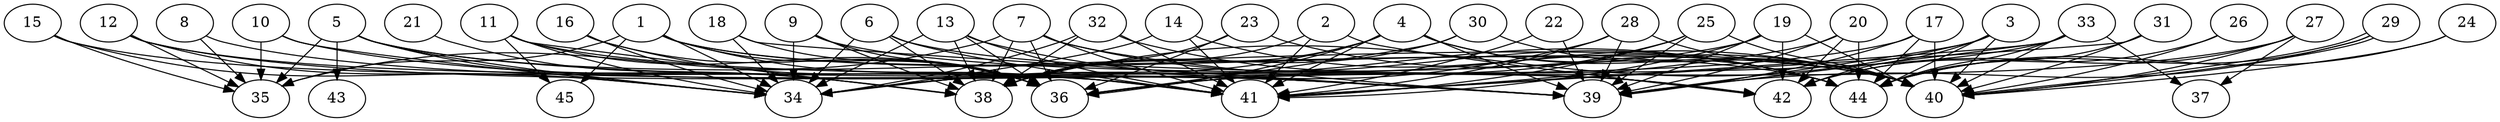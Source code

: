 // DAG automatically generated by daggen at Thu Oct  3 14:07:23 2019
// ./daggen --dot -n 45 --ccr 0.3 --fat 0.9 --regular 0.5 --density 0.6 --mindata 5242880 --maxdata 52428800 
digraph G {
  1 [size="103652693", alpha="0.05", expect_size="31095808"] 
  1 -> 34 [size ="31095808"]
  1 -> 35 [size ="31095808"]
  1 -> 36 [size ="31095808"]
  1 -> 40 [size ="31095808"]
  1 -> 41 [size ="31095808"]
  1 -> 44 [size ="31095808"]
  1 -> 45 [size ="31095808"]
  2 [size="163638613", alpha="0.12", expect_size="49091584"] 
  2 -> 38 [size ="49091584"]
  2 -> 41 [size ="49091584"]
  2 -> 42 [size ="49091584"]
  3 [size="102754987", alpha="0.13", expect_size="30826496"] 
  3 -> 38 [size ="30826496"]
  3 -> 39 [size ="30826496"]
  3 -> 40 [size ="30826496"]
  3 -> 42 [size ="30826496"]
  3 -> 44 [size ="30826496"]
  4 [size="64631467", alpha="0.04", expect_size="19389440"] 
  4 -> 34 [size ="19389440"]
  4 -> 36 [size ="19389440"]
  4 -> 38 [size ="19389440"]
  4 -> 39 [size ="19389440"]
  4 -> 40 [size ="19389440"]
  4 -> 41 [size ="19389440"]
  4 -> 44 [size ="19389440"]
  5 [size="68123307", alpha="0.13", expect_size="20436992"] 
  5 -> 34 [size ="20436992"]
  5 -> 35 [size ="20436992"]
  5 -> 38 [size ="20436992"]
  5 -> 39 [size ="20436992"]
  5 -> 40 [size ="20436992"]
  5 -> 43 [size ="20436992"]
  6 [size="125832533", alpha="0.16", expect_size="37749760"] 
  6 -> 34 [size ="37749760"]
  6 -> 38 [size ="37749760"]
  6 -> 41 [size ="37749760"]
  6 -> 42 [size ="37749760"]
  7 [size="70594560", alpha="0.05", expect_size="21178368"] 
  7 -> 35 [size ="21178368"]
  7 -> 36 [size ="21178368"]
  7 -> 38 [size ="21178368"]
  7 -> 39 [size ="21178368"]
  7 -> 41 [size ="21178368"]
  7 -> 44 [size ="21178368"]
  8 [size="79749120", alpha="0.07", expect_size="23924736"] 
  8 -> 35 [size ="23924736"]
  8 -> 39 [size ="23924736"]
  9 [size="71942827", alpha="0.18", expect_size="21582848"] 
  9 -> 34 [size ="21582848"]
  9 -> 36 [size ="21582848"]
  9 -> 38 [size ="21582848"]
  9 -> 42 [size ="21582848"]
  10 [size="143158613", alpha="0.10", expect_size="42947584"] 
  10 -> 34 [size ="42947584"]
  10 -> 35 [size ="42947584"]
  10 -> 42 [size ="42947584"]
  11 [size="86889813", alpha="0.12", expect_size="26066944"] 
  11 -> 34 [size ="26066944"]
  11 -> 36 [size ="26066944"]
  11 -> 38 [size ="26066944"]
  11 -> 39 [size ="26066944"]
  11 -> 45 [size ="26066944"]
  12 [size="123890347", alpha="0.11", expect_size="37167104"] 
  12 -> 34 [size ="37167104"]
  12 -> 35 [size ="37167104"]
  12 -> 39 [size ="37167104"]
  12 -> 41 [size ="37167104"]
  13 [size="63139840", alpha="0.15", expect_size="18941952"] 
  13 -> 34 [size ="18941952"]
  13 -> 36 [size ="18941952"]
  13 -> 38 [size ="18941952"]
  13 -> 41 [size ="18941952"]
  13 -> 44 [size ="18941952"]
  14 [size="164365653", alpha="0.01", expect_size="49309696"] 
  14 -> 34 [size ="49309696"]
  14 -> 41 [size ="49309696"]
  14 -> 44 [size ="49309696"]
  15 [size="35730773", alpha="0.08", expect_size="10719232"] 
  15 -> 34 [size ="10719232"]
  15 -> 35 [size ="10719232"]
  15 -> 41 [size ="10719232"]
  16 [size="137018027", alpha="0.02", expect_size="41105408"] 
  16 -> 34 [size ="41105408"]
  16 -> 36 [size ="41105408"]
  16 -> 41 [size ="41105408"]
  17 [size="102188373", alpha="0.03", expect_size="30656512"] 
  17 -> 34 [size ="30656512"]
  17 -> 39 [size ="30656512"]
  17 -> 40 [size ="30656512"]
  17 -> 44 [size ="30656512"]
  18 [size="139673600", alpha="0.05", expect_size="41902080"] 
  18 -> 34 [size ="41902080"]
  18 -> 36 [size ="41902080"]
  18 -> 39 [size ="41902080"]
  19 [size="37563733", alpha="0.11", expect_size="11269120"] 
  19 -> 34 [size ="11269120"]
  19 -> 39 [size ="11269120"]
  19 -> 40 [size ="11269120"]
  19 -> 41 [size ="11269120"]
  19 -> 42 [size ="11269120"]
  20 [size="20500480", alpha="0.07", expect_size="6150144"] 
  20 -> 39 [size ="6150144"]
  20 -> 41 [size ="6150144"]
  20 -> 42 [size ="6150144"]
  20 -> 44 [size ="6150144"]
  21 [size="101843627", alpha="0.15", expect_size="30553088"] 
  21 -> 38 [size ="30553088"]
  22 [size="41803093", alpha="0.01", expect_size="12540928"] 
  22 -> 39 [size ="12540928"]
  22 -> 41 [size ="12540928"]
  23 [size="129594027", alpha="0.19", expect_size="38878208"] 
  23 -> 36 [size ="38878208"]
  23 -> 38 [size ="38878208"]
  23 -> 40 [size ="38878208"]
  24 [size="86531413", alpha="0.02", expect_size="25959424"] 
  24 -> 40 [size ="25959424"]
  24 -> 44 [size ="25959424"]
  25 [size="93743787", alpha="0.11", expect_size="28123136"] 
  25 -> 36 [size ="28123136"]
  25 -> 39 [size ="28123136"]
  25 -> 40 [size ="28123136"]
  25 -> 41 [size ="28123136"]
  26 [size="156313600", alpha="0.15", expect_size="46894080"] 
  26 -> 40 [size ="46894080"]
  26 -> 42 [size ="46894080"]
  27 [size="17476267", alpha="0.05", expect_size="5242880"] 
  27 -> 36 [size ="5242880"]
  27 -> 37 [size ="5242880"]
  27 -> 40 [size ="5242880"]
  27 -> 42 [size ="5242880"]
  28 [size="40833707", alpha="0.03", expect_size="12250112"] 
  28 -> 34 [size ="12250112"]
  28 -> 39 [size ="12250112"]
  28 -> 40 [size ="12250112"]
  28 -> 41 [size ="12250112"]
  29 [size="78824107", alpha="0.08", expect_size="23647232"] 
  29 -> 39 [size ="23647232"]
  29 -> 40 [size ="23647232"]
  29 -> 40 [size ="23647232"]
  29 -> 44 [size ="23647232"]
  30 [size="163119787", alpha="0.09", expect_size="48935936"] 
  30 -> 36 [size ="48935936"]
  30 -> 38 [size ="48935936"]
  30 -> 40 [size ="48935936"]
  31 [size="64638293", alpha="0.19", expect_size="19391488"] 
  31 -> 40 [size ="19391488"]
  31 -> 41 [size ="19391488"]
  31 -> 44 [size ="19391488"]
  32 [size="26842453", alpha="0.02", expect_size="8052736"] 
  32 -> 34 [size ="8052736"]
  32 -> 38 [size ="8052736"]
  32 -> 40 [size ="8052736"]
  32 -> 41 [size ="8052736"]
  33 [size="38618453", alpha="0.11", expect_size="11585536"] 
  33 -> 36 [size ="11585536"]
  33 -> 37 [size ="11585536"]
  33 -> 39 [size ="11585536"]
  33 -> 40 [size ="11585536"]
  33 -> 41 [size ="11585536"]
  33 -> 44 [size ="11585536"]
  34 [size="27955200", alpha="0.19", expect_size="8386560"] 
  35 [size="42011307", alpha="0.09", expect_size="12603392"] 
  36 [size="131433813", alpha="0.14", expect_size="39430144"] 
  37 [size="90013013", alpha="0.10", expect_size="27003904"] 
  38 [size="128146773", alpha="0.02", expect_size="38444032"] 
  39 [size="150828373", alpha="0.16", expect_size="45248512"] 
  40 [size="55234560", alpha="0.11", expect_size="16570368"] 
  41 [size="124337493", alpha="0.16", expect_size="37301248"] 
  42 [size="112981333", alpha="0.04", expect_size="33894400"] 
  43 [size="127580160", alpha="0.07", expect_size="38274048"] 
  44 [size="56514560", alpha="0.18", expect_size="16954368"] 
  45 [size="46673920", alpha="0.19", expect_size="14002176"] 
}
